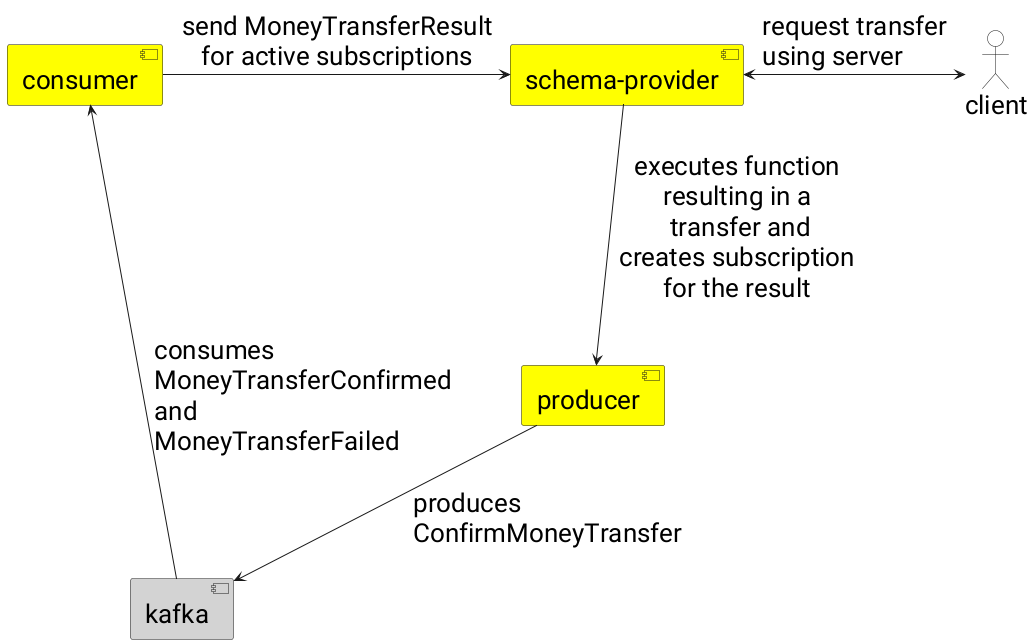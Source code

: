 @startuml
skinparam shadowing false
skinparam defaultFontName Roboto
skinparam defaultFontSize 26

component producer as p #Yellow
component consumer as c #Yellow
component kafka as kc #LightGrey
actor client as cl #White
component "schema-provider" as sp #Yellow

sp <-right-> cl :request transfer\lusing server
sp --> p :executes function\nresulting in a\n transfer and\ncreates subscription\nfor the result
c -right-> sp :send MoneyTransferResult\nfor active subscriptions
p --> kc :produces\lConfirmMoneyTransfer
c <-- kc :consumes\lMoneyTransferConfirmed\nand\nMoneyTransferFailed

@enduml